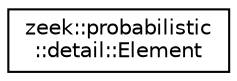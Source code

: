 digraph "Graphical Class Hierarchy"
{
 // LATEX_PDF_SIZE
  edge [fontname="Helvetica",fontsize="10",labelfontname="Helvetica",labelfontsize="10"];
  node [fontname="Helvetica",fontsize="10",shape=record];
  rankdir="LR";
  Node0 [label="zeek::probabilistic\l::detail::Element",height=0.2,width=0.4,color="black", fillcolor="white", style="filled",URL="$df/dde/namespacezeek_1_1probabilistic_1_1detail.html#de/d1f/structzeek_1_1probabilistic_1_1detail_1_1Element",tooltip=" "];
}
